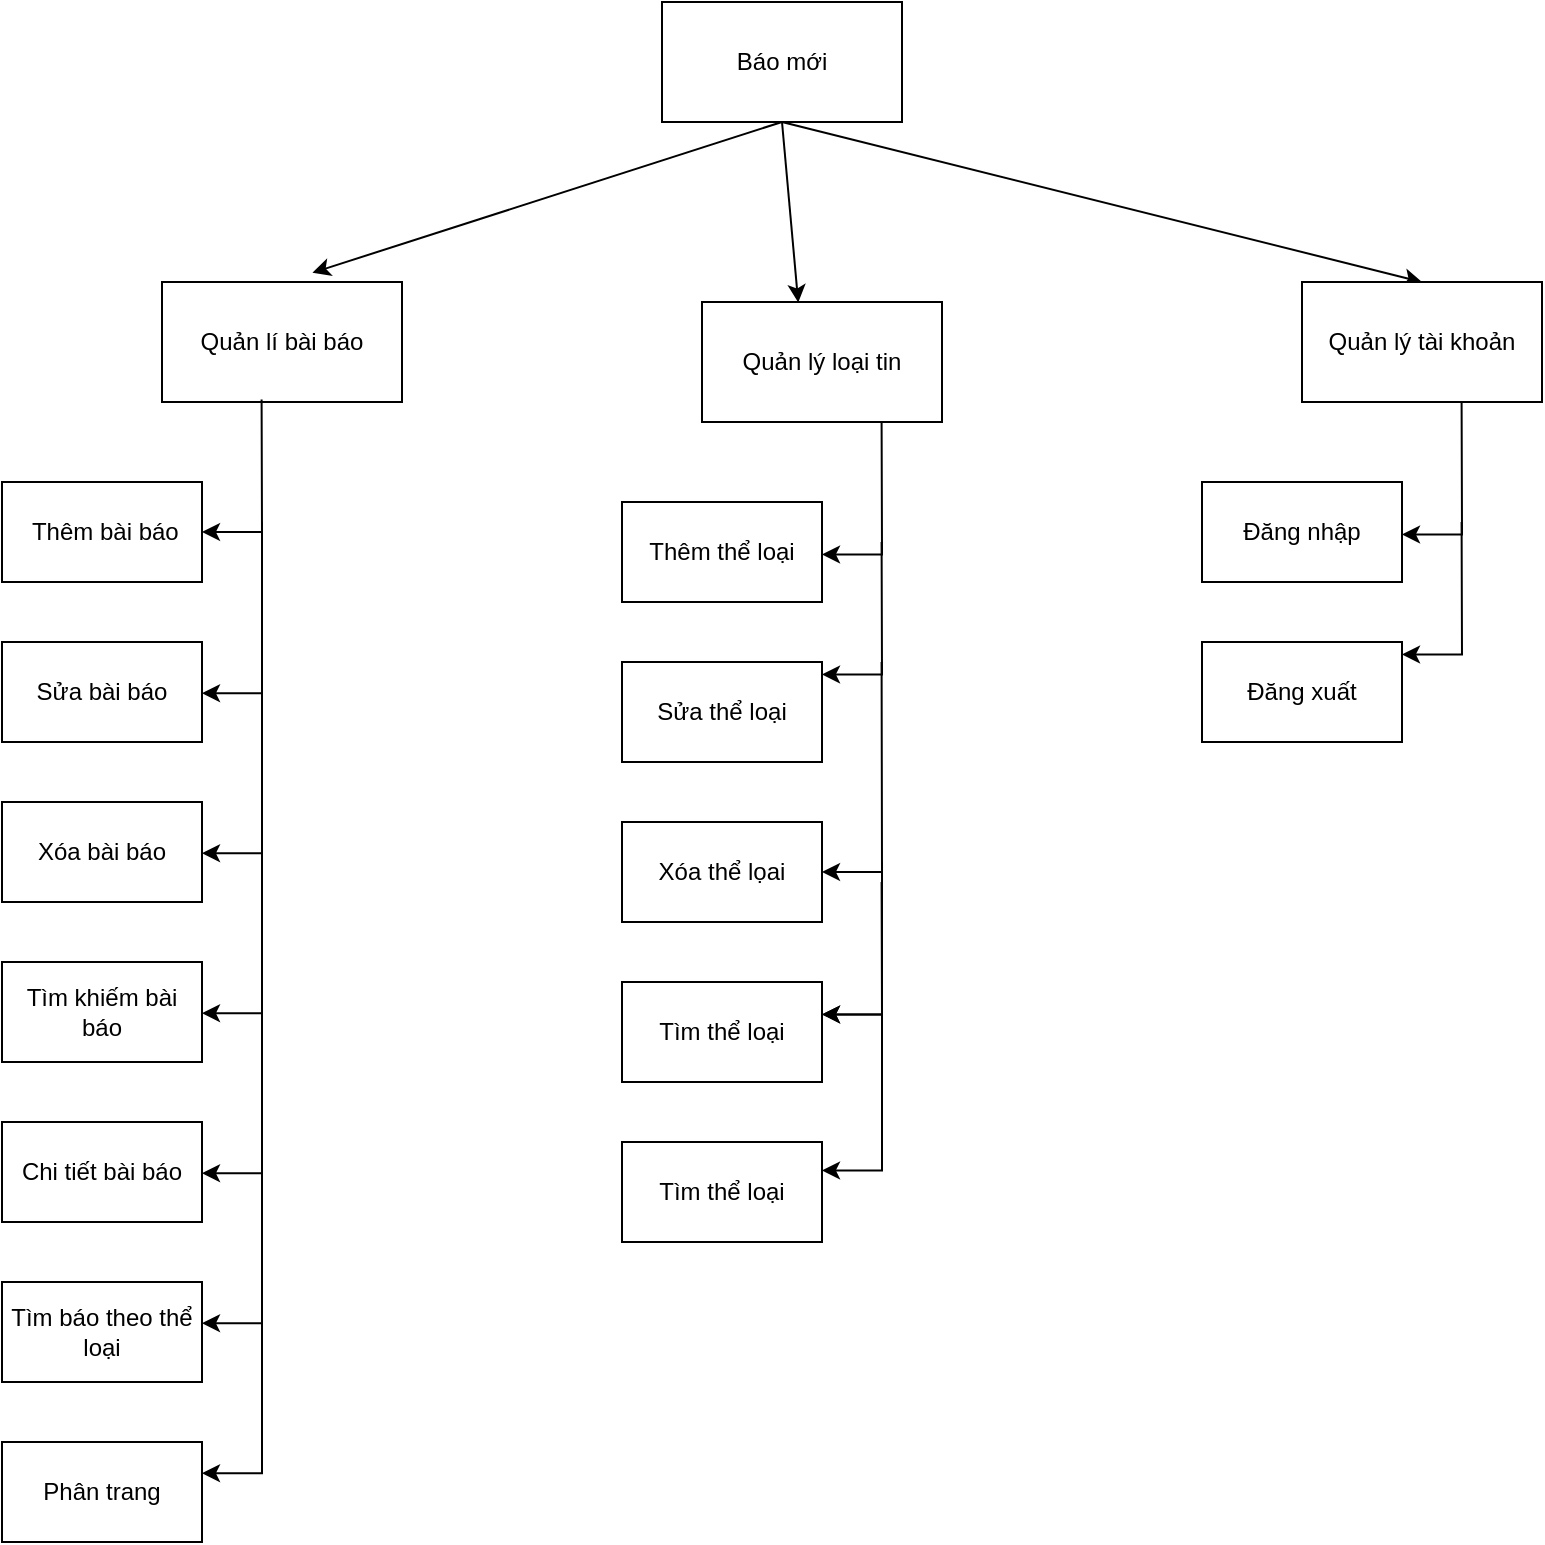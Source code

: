 <mxfile version="20.3.6" type="device" pages="2"><diagram id="WabjJ2oCyIldGSDEcrRN" name="Trang-1"><mxGraphModel dx="1038" dy="547" grid="1" gridSize="10" guides="1" tooltips="1" connect="1" arrows="1" fold="1" page="1" pageScale="1" pageWidth="827" pageHeight="1169" math="0" shadow="0"><root><mxCell id="0"/><mxCell id="1" parent="0"/><mxCell id="u7ePnp5s3JSMEwrSDlj5-1" value="Báo mới" style="rounded=0;whiteSpace=wrap;html=1;" parent="1" vertex="1"><mxGeometry x="340" y="10" width="120" height="60" as="geometry"/></mxCell><mxCell id="u7ePnp5s3JSMEwrSDlj5-2" value="Quản lí bài báo" style="rounded=0;whiteSpace=wrap;html=1;" parent="1" vertex="1"><mxGeometry x="90" y="150" width="120" height="60" as="geometry"/></mxCell><mxCell id="u7ePnp5s3JSMEwrSDlj5-3" value="&amp;nbsp;Thêm bài báo" style="rounded=0;whiteSpace=wrap;html=1;" parent="1" vertex="1"><mxGeometry x="10" y="250" width="100" height="50" as="geometry"/></mxCell><mxCell id="u7ePnp5s3JSMEwrSDlj5-4" value="Sửa bài báo" style="rounded=0;whiteSpace=wrap;html=1;" parent="1" vertex="1"><mxGeometry x="10" y="330" width="100" height="50" as="geometry"/></mxCell><mxCell id="u7ePnp5s3JSMEwrSDlj5-5" value="Xóa bài báo" style="rounded=0;whiteSpace=wrap;html=1;" parent="1" vertex="1"><mxGeometry x="10" y="410" width="100" height="50" as="geometry"/></mxCell><mxCell id="u7ePnp5s3JSMEwrSDlj5-6" value="" style="endArrow=classic;html=1;rounded=0;entryX=0.627;entryY=-0.077;entryDx=0;entryDy=0;entryPerimeter=0;exitX=0.5;exitY=1;exitDx=0;exitDy=0;" parent="1" source="u7ePnp5s3JSMEwrSDlj5-1" target="u7ePnp5s3JSMEwrSDlj5-2" edge="1"><mxGeometry width="50" height="50" relative="1" as="geometry"><mxPoint x="350" y="70" as="sourcePoint"/><mxPoint x="440" y="260" as="targetPoint"/><Array as="points"/></mxGeometry></mxCell><mxCell id="u7ePnp5s3JSMEwrSDlj5-7" value="" style="endArrow=classic;html=1;rounded=0;entryX=1;entryY=0.5;entryDx=0;entryDy=0;exitX=0.415;exitY=0.98;exitDx=0;exitDy=0;exitPerimeter=0;" parent="1" source="u7ePnp5s3JSMEwrSDlj5-2" target="u7ePnp5s3JSMEwrSDlj5-3" edge="1"><mxGeometry width="50" height="50" relative="1" as="geometry"><mxPoint x="150" y="330" as="sourcePoint"/><mxPoint x="140" y="280" as="targetPoint"/><Array as="points"><mxPoint x="140" y="275"/></Array></mxGeometry></mxCell><mxCell id="u7ePnp5s3JSMEwrSDlj5-9" value="" style="endArrow=classic;html=1;rounded=0;entryX=1;entryY=0.5;entryDx=0;entryDy=0;" parent="1" edge="1"><mxGeometry width="50" height="50" relative="1" as="geometry"><mxPoint x="140" y="350" as="sourcePoint"/><mxPoint x="110" y="435.6" as="targetPoint"/><Array as="points"><mxPoint x="140" y="435.6"/></Array></mxGeometry></mxCell><mxCell id="u7ePnp5s3JSMEwrSDlj5-10" value="" style="endArrow=classic;html=1;rounded=0;entryX=1;entryY=0.5;entryDx=0;entryDy=0;" parent="1" edge="1"><mxGeometry width="50" height="50" relative="1" as="geometry"><mxPoint x="140" y="270" as="sourcePoint"/><mxPoint x="110" y="355.6" as="targetPoint"/><Array as="points"><mxPoint x="140" y="355.6"/></Array></mxGeometry></mxCell><mxCell id="u7ePnp5s3JSMEwrSDlj5-11" value="Tìm khiếm bài báo" style="rounded=0;whiteSpace=wrap;html=1;" parent="1" vertex="1"><mxGeometry x="10" y="490" width="100" height="50" as="geometry"/></mxCell><mxCell id="u7ePnp5s3JSMEwrSDlj5-12" value="" style="endArrow=classic;html=1;rounded=0;entryX=1;entryY=0.5;entryDx=0;entryDy=0;" parent="1" edge="1"><mxGeometry width="50" height="50" relative="1" as="geometry"><mxPoint x="140" y="430" as="sourcePoint"/><mxPoint x="110" y="515.6" as="targetPoint"/><Array as="points"><mxPoint x="140" y="515.6"/></Array></mxGeometry></mxCell><mxCell id="u7ePnp5s3JSMEwrSDlj5-17" value="Chi tiết bài báo" style="rounded=0;whiteSpace=wrap;html=1;" parent="1" vertex="1"><mxGeometry x="10" y="570" width="100" height="50" as="geometry"/></mxCell><mxCell id="u7ePnp5s3JSMEwrSDlj5-19" value="" style="endArrow=classic;html=1;rounded=0;entryX=1;entryY=0.5;entryDx=0;entryDy=0;" parent="1" edge="1"><mxGeometry width="50" height="50" relative="1" as="geometry"><mxPoint x="140" y="510" as="sourcePoint"/><mxPoint x="110" y="595.6" as="targetPoint"/><Array as="points"><mxPoint x="140" y="595.6"/></Array></mxGeometry></mxCell><mxCell id="u7ePnp5s3JSMEwrSDlj5-30" value="Tìm báo theo thể loại" style="rounded=0;whiteSpace=wrap;html=1;" parent="1" vertex="1"><mxGeometry x="10" y="650" width="100" height="50" as="geometry"/></mxCell><mxCell id="u7ePnp5s3JSMEwrSDlj5-31" value="" style="endArrow=classic;html=1;rounded=0;entryX=1;entryY=0.5;entryDx=0;entryDy=0;" parent="1" edge="1"><mxGeometry width="50" height="50" relative="1" as="geometry"><mxPoint x="140" y="585" as="sourcePoint"/><mxPoint x="110" y="670.6" as="targetPoint"/><Array as="points"><mxPoint x="140" y="670.6"/></Array></mxGeometry></mxCell><mxCell id="u7ePnp5s3JSMEwrSDlj5-41" value="Phân trang" style="rounded=0;whiteSpace=wrap;html=1;" parent="1" vertex="1"><mxGeometry x="10" y="730" width="100" height="50" as="geometry"/></mxCell><mxCell id="u7ePnp5s3JSMEwrSDlj5-42" value="" style="endArrow=classic;html=1;rounded=0;entryX=1;entryY=0.5;entryDx=0;entryDy=0;" parent="1" edge="1"><mxGeometry width="50" height="50" relative="1" as="geometry"><mxPoint x="140" y="660.0" as="sourcePoint"/><mxPoint x="110" y="745.6" as="targetPoint"/><Array as="points"><mxPoint x="140" y="745.6"/></Array></mxGeometry></mxCell><mxCell id="u7ePnp5s3JSMEwrSDlj5-43" value="" style="endArrow=classic;html=1;rounded=0;entryX=0.401;entryY=0.004;entryDx=0;entryDy=0;exitX=0.5;exitY=1;exitDx=0;exitDy=0;entryPerimeter=0;" parent="1" source="u7ePnp5s3JSMEwrSDlj5-1" target="u7ePnp5s3JSMEwrSDlj5-78" edge="1"><mxGeometry width="50" height="50" relative="1" as="geometry"><mxPoint x="450" y="74.62" as="sourcePoint"/><mxPoint x="320" y="150" as="targetPoint"/><Array as="points"/></mxGeometry></mxCell><mxCell id="u7ePnp5s3JSMEwrSDlj5-44" value="" style="endArrow=classic;html=1;rounded=0;entryX=0.5;entryY=0;entryDx=0;entryDy=0;exitX=0.5;exitY=1;exitDx=0;exitDy=0;" parent="1" source="u7ePnp5s3JSMEwrSDlj5-1" target="u7ePnp5s3JSMEwrSDlj5-48" edge="1"><mxGeometry width="50" height="50" relative="1" as="geometry"><mxPoint x="664.76" y="60" as="sourcePoint"/><mxPoint x="510" y="150" as="targetPoint"/><Array as="points"/></mxGeometry></mxCell><mxCell id="u7ePnp5s3JSMEwrSDlj5-48" value="Quản lý tài khoản" style="rounded=0;whiteSpace=wrap;html=1;" parent="1" vertex="1"><mxGeometry x="660" y="150" width="120" height="60" as="geometry"/></mxCell><mxCell id="u7ePnp5s3JSMEwrSDlj5-49" value="Đăng nhập" style="rounded=0;whiteSpace=wrap;html=1;" parent="1" vertex="1"><mxGeometry x="610" y="250" width="100" height="50" as="geometry"/></mxCell><mxCell id="u7ePnp5s3JSMEwrSDlj5-50" value="Đăng xuất" style="rounded=0;whiteSpace=wrap;html=1;" parent="1" vertex="1"><mxGeometry x="610" y="330" width="100" height="50" as="geometry"/></mxCell><mxCell id="u7ePnp5s3JSMEwrSDlj5-51" value="" style="endArrow=classic;html=1;rounded=0;entryX=1;entryY=0.5;entryDx=0;entryDy=0;exitX=0.415;exitY=0.98;exitDx=0;exitDy=0;exitPerimeter=0;" parent="1" edge="1"><mxGeometry width="50" height="50" relative="1" as="geometry"><mxPoint x="739.8" y="210" as="sourcePoint"/><mxPoint x="710" y="276.2" as="targetPoint"/><Array as="points"><mxPoint x="740" y="276.2"/></Array></mxGeometry></mxCell><mxCell id="u7ePnp5s3JSMEwrSDlj5-52" value="" style="endArrow=classic;html=1;rounded=0;entryX=1;entryY=0.5;entryDx=0;entryDy=0;exitX=0.415;exitY=0.98;exitDx=0;exitDy=0;exitPerimeter=0;" parent="1" edge="1"><mxGeometry width="50" height="50" relative="1" as="geometry"><mxPoint x="739.8" y="270" as="sourcePoint"/><mxPoint x="710" y="336.2" as="targetPoint"/><Array as="points"><mxPoint x="740" y="336.2"/></Array></mxGeometry></mxCell><mxCell id="u7ePnp5s3JSMEwrSDlj5-78" value="Quản lý loại tin" style="rounded=0;whiteSpace=wrap;html=1;" parent="1" vertex="1"><mxGeometry x="360" y="160" width="120" height="60" as="geometry"/></mxCell><mxCell id="u7ePnp5s3JSMEwrSDlj5-79" value="Thêm thể loại" style="rounded=0;whiteSpace=wrap;html=1;" parent="1" vertex="1"><mxGeometry x="320" y="260" width="100" height="50" as="geometry"/></mxCell><mxCell id="u7ePnp5s3JSMEwrSDlj5-80" value="Sửa thể loại" style="rounded=0;whiteSpace=wrap;html=1;" parent="1" vertex="1"><mxGeometry x="320" y="340" width="100" height="50" as="geometry"/></mxCell><mxCell id="u7ePnp5s3JSMEwrSDlj5-81" value="Xóa thể lọai" style="rounded=0;whiteSpace=wrap;html=1;" parent="1" vertex="1"><mxGeometry x="320" y="420" width="100" height="50" as="geometry"/></mxCell><mxCell id="u7ePnp5s3JSMEwrSDlj5-82" value="Tìm thể loại&lt;span style=&quot;color: rgba(0, 0, 0, 0); font-family: monospace; font-size: 0px; text-align: start;&quot;&gt;%3CmxGraphModel%3E%3Croot%3E%3CmxCell%20id%3D%220%22%2F%3E%3CmxCell%20id%3D%221%22%20parent%3D%220%22%2F%3E%3CmxCell%20id%3D%222%22%20value%3D%22%22%20style%3D%22endArrow%3Dclassic%3Bhtml%3D1%3Brounded%3D0%3BentryX%3D1%3BentryY%3D0.5%3BentryDx%3D0%3BentryDy%3D0%3BexitX%3D0.415%3BexitY%3D0.98%3BexitDx%3D0%3BexitDy%3D0%3BexitPerimeter%3D0%3B%22%20edge%3D%221%22%20parent%3D%221%22%3E%3CmxGeometry%20width%3D%2250%22%20height%3D%2250%22%20relative%3D%221%22%20as%3D%22geometry%22%3E%3CmxPoint%20x%3D%22529.8%22%20y%3D%22210%22%20as%3D%22sourcePoint%22%2F%3E%3CmxPoint%20x%3D%22500%22%20y%3D%22276.2%22%20as%3D%22targetPoint%22%2F%3E%3CArray%20as%3D%22points%22%3E%3CmxPoint%20x%3D%22530%22%20y%3D%22276.2%22%2F%3E%3C%2FArray%3E%3C%2FmxGeometry%3E%3C%2FmxCell%3E%3C%2Froot%3E%3C%2FmxGraphModel%3E&lt;/span&gt;" style="rounded=0;whiteSpace=wrap;html=1;" parent="1" vertex="1"><mxGeometry x="320" y="500" width="100" height="50" as="geometry"/></mxCell><mxCell id="u7ePnp5s3JSMEwrSDlj5-83" value="Tìm thể loại&lt;span style=&quot;color: rgba(0, 0, 0, 0); font-family: monospace; font-size: 0px; text-align: start;&quot;&gt;%3CmxGraphModel%3E%3Croot%3E%3CmxCell%20id%3D%220%22%2F%3E%3CmxCell%20id%3D%221%22%20parent%3D%220%22%2F%3E%3CmxCell%20id%3D%222%22%20value%3D%22%22%20style%3D%22endArrow%3Dclassic%3Bhtml%3D1%3Brounded%3D0%3BentryX%3D1%3BentryY%3D0.5%3BentryDx%3D0%3BentryDy%3D0%3BexitX%3D0.415%3BexitY%3D0.98%3BexitDx%3D0%3BexitDy%3D0%3BexitPerimeter%3D0%3B%22%20edge%3D%221%22%20parent%3D%221%22%3E%3CmxGeometry%20width%3D%2250%22%20height%3D%2250%22%20relative%3D%221%22%20as%3D%22geometry%22%3E%3CmxPoint%20x%3D%22529.8%22%20y%3D%22210%22%20as%3D%22sourcePoint%22%2F%3E%3CmxPoint%20x%3D%22500%22%20y%3D%22276.2%22%20as%3D%22targetPoint%22%2F%3E%3CArray%20as%3D%22points%22%3E%3CmxPoint%20x%3D%22530%22%20y%3D%22276.2%22%2F%3E%3C%2FArray%3E%3C%2FmxGeometry%3E%3C%2FmxCell%3E%3C%2Froot%3E%3C%2FmxGraphModel%3E&lt;/span&gt;" style="rounded=0;whiteSpace=wrap;html=1;" parent="1" vertex="1"><mxGeometry x="320" y="580" width="100" height="50" as="geometry"/></mxCell><mxCell id="u7ePnp5s3JSMEwrSDlj5-84" value="" style="endArrow=classic;html=1;rounded=0;entryX=1;entryY=0.5;entryDx=0;entryDy=0;exitX=0.415;exitY=0.98;exitDx=0;exitDy=0;exitPerimeter=0;" parent="1" edge="1"><mxGeometry width="50" height="50" relative="1" as="geometry"><mxPoint x="449.8" y="220" as="sourcePoint"/><mxPoint x="420" y="286.2" as="targetPoint"/><Array as="points"><mxPoint x="450" y="286.2"/></Array></mxGeometry></mxCell><mxCell id="u7ePnp5s3JSMEwrSDlj5-85" value="" style="endArrow=classic;html=1;rounded=0;entryX=1;entryY=0.5;entryDx=0;entryDy=0;exitX=0.415;exitY=0.98;exitDx=0;exitDy=0;exitPerimeter=0;" parent="1" edge="1"><mxGeometry width="50" height="50" relative="1" as="geometry"><mxPoint x="449.8" y="280" as="sourcePoint"/><mxPoint x="420" y="346.2" as="targetPoint"/><Array as="points"><mxPoint x="450" y="346.2"/></Array></mxGeometry></mxCell><mxCell id="u7ePnp5s3JSMEwrSDlj5-86" value="" style="endArrow=classic;html=1;rounded=0;entryX=1;entryY=0.5;entryDx=0;entryDy=0;exitX=0.415;exitY=0.98;exitDx=0;exitDy=0;exitPerimeter=0;" parent="1" target="u7ePnp5s3JSMEwrSDlj5-81" edge="1"><mxGeometry width="50" height="50" relative="1" as="geometry"><mxPoint x="449.8" y="340.0" as="sourcePoint"/><mxPoint x="420" y="406.2" as="targetPoint"/><Array as="points"><mxPoint x="450" y="445"/></Array></mxGeometry></mxCell><mxCell id="u7ePnp5s3JSMEwrSDlj5-87" value="" style="endArrow=classic;html=1;rounded=0;entryX=1;entryY=0.5;entryDx=0;entryDy=0;" parent="1" edge="1"><mxGeometry width="50" height="50" relative="1" as="geometry"><mxPoint x="450" y="510.0" as="sourcePoint"/><mxPoint x="420" y="594.2" as="targetPoint"/><Array as="points"><mxPoint x="450" y="594.2"/></Array></mxGeometry></mxCell><mxCell id="u7ePnp5s3JSMEwrSDlj5-88" value="" style="endArrow=classic;html=1;rounded=0;entryX=1;entryY=0.5;entryDx=0;entryDy=0;exitX=0.415;exitY=0.98;exitDx=0;exitDy=0;exitPerimeter=0;" parent="1" edge="1"><mxGeometry width="50" height="50" relative="1" as="geometry"><mxPoint x="449.8" y="450.0" as="sourcePoint"/><mxPoint x="420" y="516.2" as="targetPoint"/><Array as="points"><mxPoint x="450" y="516.2"/></Array></mxGeometry></mxCell><mxCell id="u7ePnp5s3JSMEwrSDlj5-89" value="" style="endArrow=classic;html=1;rounded=0;entryX=1;entryY=0.5;entryDx=0;entryDy=0;" parent="1" edge="1"><mxGeometry width="50" height="50" relative="1" as="geometry"><mxPoint x="450" y="440.0" as="sourcePoint"/><mxPoint x="420" y="516.2" as="targetPoint"/><Array as="points"><mxPoint x="450" y="516.2"/></Array></mxGeometry></mxCell></root></mxGraphModel></diagram><diagram id="3SVUdk5JYt8F3y-e1OjT" name="Trang-2"><mxGraphModel dx="1038" dy="547" grid="1" gridSize="10" guides="1" tooltips="1" connect="1" arrows="1" fold="1" page="1" pageScale="1" pageWidth="827" pageHeight="1169" math="0" shadow="0"><root><mxCell id="0"/><mxCell id="1" parent="0"/><mxCell id="4x-l11A-RYJAIrOH-5Yi-2" value="độc giả" style="rounded=0;whiteSpace=wrap;html=1;" vertex="1" parent="1"><mxGeometry x="640" y="180" width="120" height="60" as="geometry"/></mxCell><mxCell id="4x-l11A-RYJAIrOH-5Yi-3" value="" style="verticalLabelPosition=bottom;verticalAlign=top;html=1;shape=process;whiteSpace=wrap;rounded=1;size=0.14;arcSize=6;" vertex="1" parent="1"><mxGeometry x="420" y="180" width="100" height="60" as="geometry"/></mxCell></root></mxGraphModel></diagram></mxfile>
